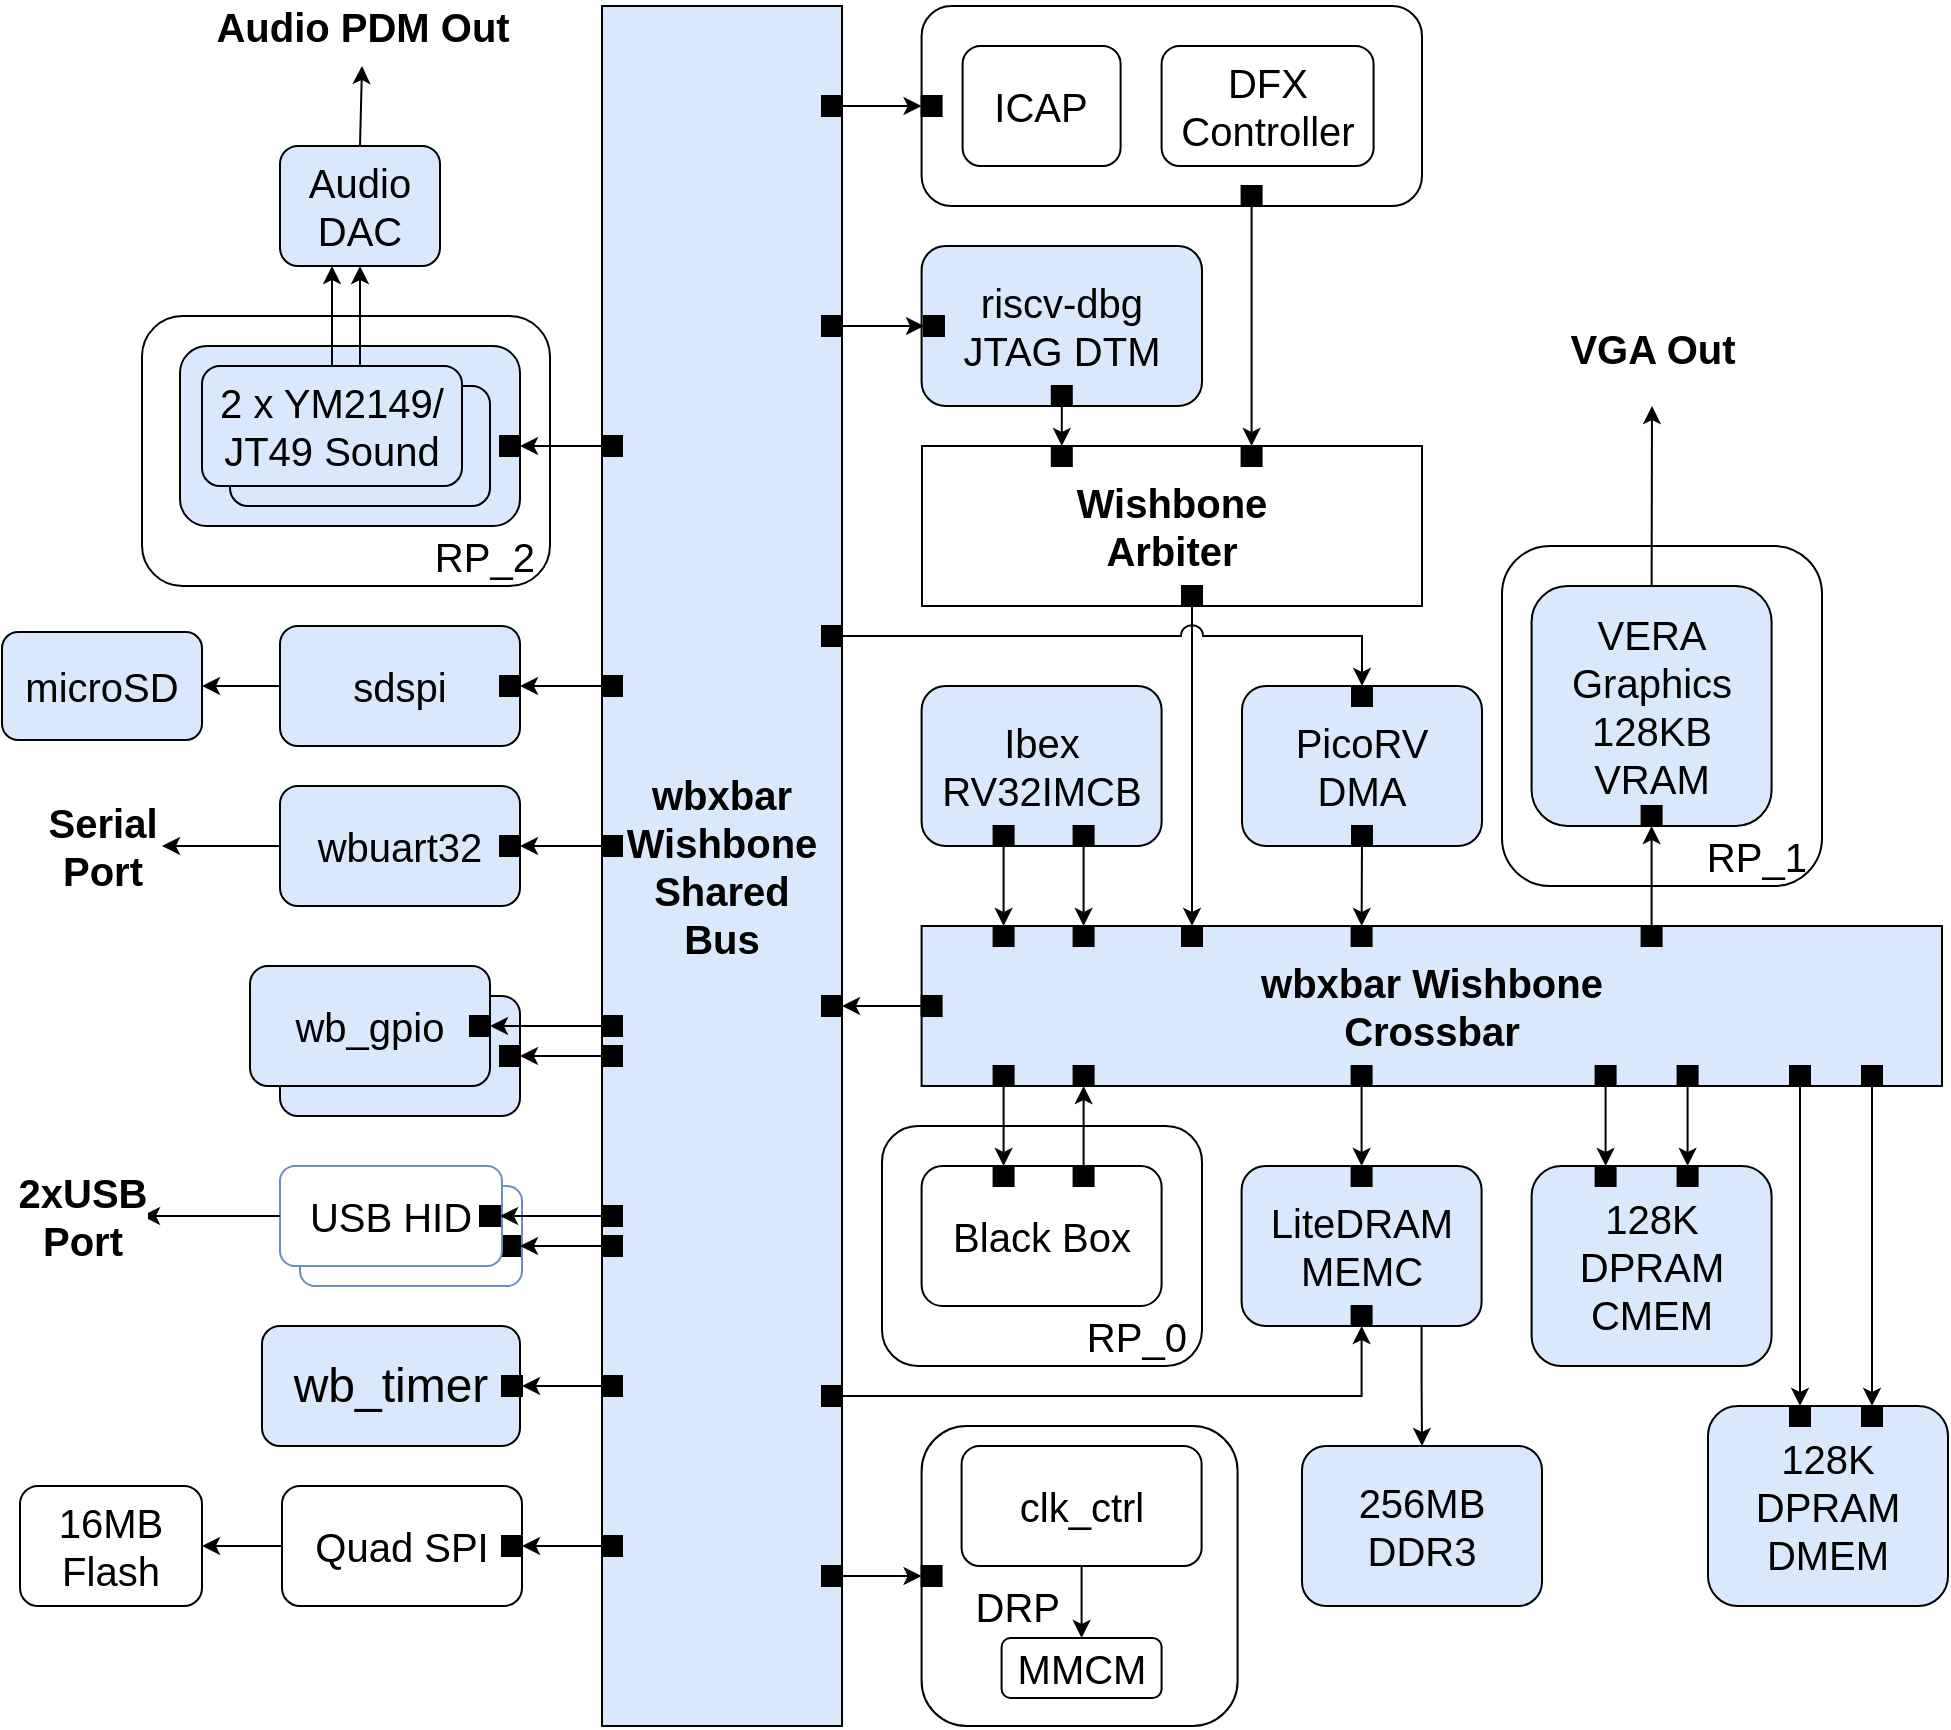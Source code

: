 <mxfile version="19.0.3" type="device"><diagram id="0d0418cf-194d-6f34-59b4-59e4f961d9f4" name="Page-1"><mxGraphModel dx="2580" dy="2168" grid="1" gridSize="10" guides="1" tooltips="1" connect="1" arrows="1" fold="1" page="1" pageScale="1" pageWidth="850" pageHeight="1100" background="#ffffff" math="0" shadow="0"><root><mxCell id="0"/><mxCell id="1" parent="0"/><mxCell id="vOdKWW2uF6KcDU7mGMfG-1" value="Wishbone&lt;br&gt;Arbiter" style="rounded=0;whiteSpace=wrap;html=1;fontSize=20;fontStyle=1" parent="1" vertex="1"><mxGeometry y="-80" width="250" height="80" as="geometry"/></mxCell><mxCell id="PTtlULXs9aAdY1gIThPs-3" value="&lt;font style=&quot;font-size: 20px;&quot;&gt;RP_2&amp;nbsp;&lt;/font&gt;" style="rounded=1;whiteSpace=wrap;html=1;strokeColor=default;fillColor=default;align=right;verticalAlign=bottom;" parent="1" vertex="1"><mxGeometry x="-390" y="-145" width="204" height="135" as="geometry"/></mxCell><mxCell id="PTtlULXs9aAdY1gIThPs-2" value="&lt;font style=&quot;font-size: 20px;&quot;&gt;RP_0&amp;nbsp;&lt;/font&gt;" style="rounded=1;whiteSpace=wrap;html=1;strokeColor=default;fillColor=default;align=right;verticalAlign=bottom;" parent="1" vertex="1"><mxGeometry x="-20" y="260" width="160" height="120" as="geometry"/></mxCell><mxCell id="PTtlULXs9aAdY1gIThPs-1" value="&lt;font style=&quot;font-size: 20px;&quot;&gt;RP_1&amp;nbsp;&lt;/font&gt;" style="rounded=1;whiteSpace=wrap;html=1;strokeColor=default;fillColor=default;align=right;verticalAlign=bottom;" parent="1" vertex="1"><mxGeometry x="290" y="-30" width="160" height="170" as="geometry"/></mxCell><mxCell id="FLBWLRREEo4RobXQaIjN-500" value="" style="rounded=1;whiteSpace=wrap;html=1;fontSize=20;fillColor=#DAE8FC;" parent="1" vertex="1"><mxGeometry x="-371" y="-130" width="170" height="90" as="geometry"/></mxCell><mxCell id="FLBWLRREEo4RobXQaIjN-583" value="" style="endArrow=classic;html=1;rounded=0;fontSize=20;" parent="1" source="FLBWLRREEo4RobXQaIjN-495" target="FLBWLRREEo4RobXQaIjN-580" edge="1"><mxGeometry width="50" height="50" relative="1" as="geometry"><mxPoint x="-280" y="-80" as="sourcePoint"/><mxPoint x="-230" y="-90" as="targetPoint"/></mxGeometry></mxCell><mxCell id="FLBWLRREEo4RobXQaIjN-495" value="YM2149" style="rounded=1;whiteSpace=wrap;html=1;fontSize=20;fillColor=#DAE8FC;" parent="1" vertex="1"><mxGeometry x="-346" y="-110" width="130" height="60" as="geometry"/></mxCell><mxCell id="FLBWLRREEo4RobXQaIjN-571" value="" style="rounded=1;whiteSpace=wrap;html=1;fontSize=20;" parent="1" vertex="1"><mxGeometry x="-0.2" y="-300" width="250.2" height="100" as="geometry"/></mxCell><mxCell id="FLBWLRREEo4RobXQaIjN-517" value="USB HID" style="rounded=1;whiteSpace=wrap;html=1;fontSize=20;fillColor=default;strokeColor=#6c8ebf;" parent="1" vertex="1"><mxGeometry x="-311" y="290" width="111" height="50" as="geometry"/></mxCell><mxCell id="FLBWLRREEo4RobXQaIjN-560" value="" style="rounded=0;whiteSpace=wrap;html=1;fontSize=20;fillColor=#000000;strokeColor=#000000;" parent="1" vertex="1"><mxGeometry x="-211" y="315" width="10" height="10" as="geometry"/></mxCell><mxCell id="FLBWLRREEo4RobXQaIjN-397" value="wbxbar Wishbone&lt;br&gt;Crossbar" style="rounded=0;whiteSpace=wrap;html=1;fontSize=20;fontStyle=1;fillColor=#DAE8FC;" parent="1" vertex="1"><mxGeometry x="-0.2" y="160" width="510.2" height="80" as="geometry"/></mxCell><mxCell id="FLBWLRREEo4RobXQaIjN-398" value="128K&lt;br&gt;DPRAM&lt;br&gt;CMEM" style="rounded=1;whiteSpace=wrap;html=1;fontSize=20;fillColor=#DAE8FC;" parent="1" vertex="1"><mxGeometry x="304.8" y="280" width="120" height="100" as="geometry"/></mxCell><mxCell id="FLBWLRREEo4RobXQaIjN-399" value="128K&lt;br&gt;DPRAM&lt;br&gt;DMEM" style="rounded=1;whiteSpace=wrap;html=1;fontSize=20;fillColor=#DAE8FC;" parent="1" vertex="1"><mxGeometry x="393" y="400" width="120" height="100" as="geometry"/></mxCell><mxCell id="FLBWLRREEo4RobXQaIjN-400" value="Ibex&lt;br style=&quot;font-size: 20px&quot;&gt;RV32IMCB&lt;br style=&quot;font-size: 20px&quot;&gt;" style="rounded=1;whiteSpace=wrap;html=1;fontSize=20;fillColor=#dae8fc;strokeColor=#000000;" parent="1" vertex="1"><mxGeometry x="-0.2" y="40" width="120" height="80" as="geometry"/></mxCell><mxCell id="FLBWLRREEo4RobXQaIjN-401" value="riscv-dbg&lt;br style=&quot;font-size: 20px;&quot;&gt;JTAG DTM&lt;br style=&quot;font-size: 20px;&quot;&gt;" style="rounded=1;whiteSpace=wrap;html=1;fontSize=20;fillColor=#DAE8FC;strokeColor=default;" parent="1" vertex="1"><mxGeometry x="-0.2" y="-180" width="140.2" height="80" as="geometry"/></mxCell><mxCell id="FLBWLRREEo4RobXQaIjN-402" value="LiteDRAM MEMC" style="rounded=1;whiteSpace=wrap;html=1;fontSize=20;fillColor=#DAE8FC;strokeColor=default;" parent="1" vertex="1"><mxGeometry x="159.8" y="280" width="120" height="80" as="geometry"/></mxCell><mxCell id="FLBWLRREEo4RobXQaIjN-403" value="PicoRV&lt;br&gt;DMA" style="rounded=1;whiteSpace=wrap;html=1;fontSize=20;fillColor=#DAE8FC;" parent="1" vertex="1"><mxGeometry x="160" y="40" width="120" height="80" as="geometry"/></mxCell><mxCell id="FLBWLRREEo4RobXQaIjN-404" value="VERA Graphics&lt;br&gt;128KB VRAM&lt;br&gt;" style="rounded=1;whiteSpace=wrap;html=1;fontSize=20;fillColor=#dae8fc;strokeColor=#000000;" parent="1" vertex="1"><mxGeometry x="304.8" y="-10" width="120" height="120" as="geometry"/></mxCell><mxCell id="FLBWLRREEo4RobXQaIjN-405" value="Black Box" style="rounded=1;whiteSpace=wrap;html=1;fontSize=20;" parent="1" vertex="1"><mxGeometry x="-0.2" y="280" width="120" height="70" as="geometry"/></mxCell><mxCell id="FLBWLRREEo4RobXQaIjN-419" value="" style="rounded=0;whiteSpace=wrap;html=1;fontSize=20;fillColor=#000000;" parent="1" vertex="1"><mxGeometry x="35.8" y="160" width="10" height="10" as="geometry"/></mxCell><mxCell id="FLBWLRREEo4RobXQaIjN-422" value="" style="endArrow=classic;html=1;rounded=0;fontSize=20;" parent="1" source="FLBWLRREEo4RobXQaIjN-441" edge="1"><mxGeometry width="50" height="50" relative="1" as="geometry"><mxPoint x="40.8" y="130" as="sourcePoint"/><mxPoint x="40.8" y="160" as="targetPoint"/></mxGeometry></mxCell><mxCell id="FLBWLRREEo4RobXQaIjN-429" value="" style="endArrow=classic;html=1;rounded=0;fontSize=20;" parent="1" source="FLBWLRREEo4RobXQaIjN-442" target="FLBWLRREEo4RobXQaIjN-430" edge="1"><mxGeometry width="50" height="50" relative="1" as="geometry"><mxPoint x="80.8" y="130" as="sourcePoint"/><mxPoint x="-185.2" y="195" as="targetPoint"/></mxGeometry></mxCell><mxCell id="FLBWLRREEo4RobXQaIjN-430" value="" style="rounded=0;whiteSpace=wrap;html=1;fontSize=20;fillColor=#000000;" parent="1" vertex="1"><mxGeometry x="75.8" y="160" width="10" height="10" as="geometry"/></mxCell><mxCell id="FLBWLRREEo4RobXQaIjN-432" value="" style="rounded=0;whiteSpace=wrap;html=1;fontSize=20;fillColor=#000000;" parent="1" vertex="1"><mxGeometry x="64.9" y="-110" width="10" height="10" as="geometry"/></mxCell><mxCell id="FLBWLRREEo4RobXQaIjN-434" value="" style="endArrow=classic;html=1;rounded=0;fontSize=20;edgeStyle=orthogonalEdgeStyle;entryX=0.5;entryY=0;entryDx=0;entryDy=0;" parent="1" source="FLBWLRREEo4RobXQaIjN-432" target="vOdKWW2uF6KcDU7mGMfG-5" edge="1"><mxGeometry width="50" height="50" relative="1" as="geometry"><mxPoint x="-290.2" y="280" as="sourcePoint"/><mxPoint x="-240.2" y="230" as="targetPoint"/></mxGeometry></mxCell><mxCell id="FLBWLRREEo4RobXQaIjN-441" value="" style="rounded=0;whiteSpace=wrap;html=1;fontSize=20;fillColor=#000000;" parent="1" vertex="1"><mxGeometry x="35.8" y="110" width="10" height="10" as="geometry"/></mxCell><mxCell id="FLBWLRREEo4RobXQaIjN-442" value="" style="rounded=0;whiteSpace=wrap;html=1;fontSize=20;fillColor=#000000;" parent="1" vertex="1"><mxGeometry x="75.8" y="110" width="10" height="10" as="geometry"/></mxCell><mxCell id="FLBWLRREEo4RobXQaIjN-444" value="" style="rounded=0;whiteSpace=wrap;html=1;fontSize=20;fillColor=#000000;" parent="1" vertex="1"><mxGeometry x="359.8" y="160" width="10" height="10" as="geometry"/></mxCell><mxCell id="FLBWLRREEo4RobXQaIjN-445" value="" style="rounded=0;whiteSpace=wrap;html=1;fontSize=20;fillColor=#000000;" parent="1" vertex="1"><mxGeometry x="359.8" y="100" width="10" height="10" as="geometry"/></mxCell><mxCell id="FLBWLRREEo4RobXQaIjN-446" value="" style="endArrow=classic;html=1;rounded=0;fontSize=20;" parent="1" source="FLBWLRREEo4RobXQaIjN-444" target="FLBWLRREEo4RobXQaIjN-445" edge="1"><mxGeometry width="50" height="50" relative="1" as="geometry"><mxPoint x="114.8" y="370" as="sourcePoint"/><mxPoint x="164.8" y="320" as="targetPoint"/></mxGeometry></mxCell><mxCell id="FLBWLRREEo4RobXQaIjN-448" value="" style="rounded=0;whiteSpace=wrap;html=1;fontSize=20;fillColor=#000000;" parent="1" vertex="1"><mxGeometry x="215.0" y="110" width="10" height="10" as="geometry"/></mxCell><mxCell id="FLBWLRREEo4RobXQaIjN-449" value="" style="rounded=0;whiteSpace=wrap;html=1;fontSize=20;fillColor=#000000;" parent="1" vertex="1"><mxGeometry x="214.8" y="160" width="10" height="10" as="geometry"/></mxCell><mxCell id="FLBWLRREEo4RobXQaIjN-450" value="" style="endArrow=classic;html=1;rounded=0;fontSize=20;" parent="1" source="FLBWLRREEo4RobXQaIjN-448" target="FLBWLRREEo4RobXQaIjN-449" edge="1"><mxGeometry width="50" height="50" relative="1" as="geometry"><mxPoint x="129.8" y="270" as="sourcePoint"/><mxPoint x="179.8" y="220" as="targetPoint"/></mxGeometry></mxCell><mxCell id="FLBWLRREEo4RobXQaIjN-455" value="" style="rounded=0;whiteSpace=wrap;html=1;fontSize=20;fillColor=#000000;" parent="1" vertex="1"><mxGeometry x="35.8" y="280" width="10" height="10" as="geometry"/></mxCell><mxCell id="FLBWLRREEo4RobXQaIjN-456" value="" style="rounded=0;whiteSpace=wrap;html=1;fontSize=20;fillColor=#000000;" parent="1" vertex="1"><mxGeometry x="35.8" y="230" width="10" height="10" as="geometry"/></mxCell><mxCell id="FLBWLRREEo4RobXQaIjN-457" value="" style="endArrow=classic;html=1;rounded=0;fontSize=20;" parent="1" source="FLBWLRREEo4RobXQaIjN-456" target="FLBWLRREEo4RobXQaIjN-455" edge="1"><mxGeometry width="50" height="50" relative="1" as="geometry"><mxPoint x="139.8" y="280" as="sourcePoint"/><mxPoint x="189.8" y="230" as="targetPoint"/></mxGeometry></mxCell><mxCell id="FLBWLRREEo4RobXQaIjN-459" value="" style="rounded=0;whiteSpace=wrap;html=1;fontSize=20;fillColor=#000000;" parent="1" vertex="1"><mxGeometry x="75.8" y="230" width="10" height="10" as="geometry"/></mxCell><mxCell id="FLBWLRREEo4RobXQaIjN-460" value="" style="rounded=0;whiteSpace=wrap;html=1;fontSize=20;fillColor=#000000;" parent="1" vertex="1"><mxGeometry x="75.8" y="280" width="10" height="10" as="geometry"/></mxCell><mxCell id="FLBWLRREEo4RobXQaIjN-461" value="" style="endArrow=classic;html=1;rounded=0;fontSize=20;" parent="1" source="FLBWLRREEo4RobXQaIjN-460" target="FLBWLRREEo4RobXQaIjN-459" edge="1"><mxGeometry width="50" height="50" relative="1" as="geometry"><mxPoint x="139.8" y="280" as="sourcePoint"/><mxPoint x="189.8" y="230" as="targetPoint"/></mxGeometry></mxCell><mxCell id="FLBWLRREEo4RobXQaIjN-462" value="" style="rounded=0;whiteSpace=wrap;html=1;fontSize=20;fillColor=#000000;" parent="1" vertex="1"><mxGeometry x="214.8" y="280" width="10" height="10" as="geometry"/></mxCell><mxCell id="FLBWLRREEo4RobXQaIjN-463" value="" style="rounded=0;whiteSpace=wrap;html=1;fontSize=20;fillColor=#000000;" parent="1" vertex="1"><mxGeometry x="214.8" y="230" width="10" height="10" as="geometry"/></mxCell><mxCell id="FLBWLRREEo4RobXQaIjN-464" value="" style="endArrow=classic;html=1;rounded=0;fontSize=20;" parent="1" source="FLBWLRREEo4RobXQaIjN-463" target="FLBWLRREEo4RobXQaIjN-462" edge="1"><mxGeometry width="50" height="50" relative="1" as="geometry"><mxPoint x="139.8" y="280" as="sourcePoint"/><mxPoint x="189.8" y="230" as="targetPoint"/></mxGeometry></mxCell><mxCell id="FLBWLRREEo4RobXQaIjN-466" value="" style="rounded=0;whiteSpace=wrap;html=1;fontSize=20;fillColor=#000000;" parent="1" vertex="1"><mxGeometry x="336.8" y="280" width="10" height="10" as="geometry"/></mxCell><mxCell id="FLBWLRREEo4RobXQaIjN-467" value="" style="rounded=0;whiteSpace=wrap;html=1;fontSize=20;fillColor=#000000;" parent="1" vertex="1"><mxGeometry x="336.8" y="230" width="10" height="10" as="geometry"/></mxCell><mxCell id="FLBWLRREEo4RobXQaIjN-468" value="" style="endArrow=classic;html=1;rounded=0;fontSize=20;" parent="1" source="FLBWLRREEo4RobXQaIjN-467" target="FLBWLRREEo4RobXQaIjN-466" edge="1"><mxGeometry width="50" height="50" relative="1" as="geometry"><mxPoint x="124.8" y="280" as="sourcePoint"/><mxPoint x="174.8" y="230" as="targetPoint"/></mxGeometry></mxCell><mxCell id="FLBWLRREEo4RobXQaIjN-469" value="" style="rounded=0;whiteSpace=wrap;html=1;fontSize=20;fillColor=#000000;" parent="1" vertex="1"><mxGeometry x="377.8" y="280" width="10" height="10" as="geometry"/></mxCell><mxCell id="FLBWLRREEo4RobXQaIjN-470" value="" style="rounded=0;whiteSpace=wrap;html=1;fontSize=20;fillColor=#000000;" parent="1" vertex="1"><mxGeometry x="377.8" y="230" width="10" height="10" as="geometry"/></mxCell><mxCell id="FLBWLRREEo4RobXQaIjN-471" value="" style="endArrow=classic;html=1;rounded=0;fontSize=20;" parent="1" source="FLBWLRREEo4RobXQaIjN-470" target="FLBWLRREEo4RobXQaIjN-469" edge="1"><mxGeometry width="50" height="50" relative="1" as="geometry"><mxPoint x="124.8" y="280" as="sourcePoint"/><mxPoint x="174.8" y="230" as="targetPoint"/></mxGeometry></mxCell><mxCell id="FLBWLRREEo4RobXQaIjN-472" value="" style="rounded=0;whiteSpace=wrap;html=1;fontSize=20;fillColor=#000000;" parent="1" vertex="1"><mxGeometry x="434" y="400" width="10" height="10" as="geometry"/></mxCell><mxCell id="FLBWLRREEo4RobXQaIjN-473" value="" style="rounded=0;whiteSpace=wrap;html=1;fontSize=20;fillColor=#000000;" parent="1" vertex="1"><mxGeometry x="434" y="230" width="10" height="10" as="geometry"/></mxCell><mxCell id="FLBWLRREEo4RobXQaIjN-474" value="" style="endArrow=classic;html=1;rounded=0;fontSize=20;" parent="1" source="FLBWLRREEo4RobXQaIjN-473" target="FLBWLRREEo4RobXQaIjN-472" edge="1"><mxGeometry width="50" height="50" relative="1" as="geometry"><mxPoint x="124.8" y="280" as="sourcePoint"/><mxPoint x="174.8" y="230" as="targetPoint"/></mxGeometry></mxCell><mxCell id="FLBWLRREEo4RobXQaIjN-475" value="" style="rounded=0;whiteSpace=wrap;html=1;fontSize=20;fillColor=#000000;" parent="1" vertex="1"><mxGeometry x="470.0" y="400" width="10" height="10" as="geometry"/></mxCell><mxCell id="FLBWLRREEo4RobXQaIjN-476" value="" style="rounded=0;whiteSpace=wrap;html=1;fontSize=20;fillColor=#000000;" parent="1" vertex="1"><mxGeometry x="470.0" y="230" width="10" height="10" as="geometry"/></mxCell><mxCell id="FLBWLRREEo4RobXQaIjN-477" value="" style="endArrow=classic;html=1;rounded=0;fontSize=20;" parent="1" source="FLBWLRREEo4RobXQaIjN-476" target="FLBWLRREEo4RobXQaIjN-475" edge="1"><mxGeometry width="50" height="50" relative="1" as="geometry"><mxPoint x="124.8" y="280" as="sourcePoint"/><mxPoint x="174.8" y="230" as="targetPoint"/></mxGeometry></mxCell><mxCell id="FLBWLRREEo4RobXQaIjN-479" value="&lt;b&gt;wbxbar&lt;br&gt;Wishbone&lt;br&gt;Shared&lt;br&gt;Bus&lt;/b&gt;" style="rounded=0;whiteSpace=wrap;html=1;fontSize=20;fillColor=#DAE8FC;" parent="1" vertex="1"><mxGeometry x="-160" y="-300" width="120" height="860" as="geometry"/></mxCell><mxCell id="FLBWLRREEo4RobXQaIjN-480" value="" style="rounded=0;whiteSpace=wrap;html=1;fontSize=20;fillColor=#000000;" parent="1" vertex="1"><mxGeometry x="-50" y="195" width="10" height="10" as="geometry"/></mxCell><mxCell id="FLBWLRREEo4RobXQaIjN-481" value="" style="rounded=0;whiteSpace=wrap;html=1;fontSize=20;fillColor=#000000;" parent="1" vertex="1"><mxGeometry x="-0.2" y="195" width="10" height="10" as="geometry"/></mxCell><mxCell id="FLBWLRREEo4RobXQaIjN-482" value="" style="endArrow=classic;html=1;rounded=0;fontSize=20;edgeStyle=orthogonalEdgeStyle;" parent="1" source="FLBWLRREEo4RobXQaIjN-481" target="FLBWLRREEo4RobXQaIjN-480" edge="1"><mxGeometry width="50" height="50" relative="1" as="geometry"><mxPoint x="140" y="400" as="sourcePoint"/><mxPoint x="190" y="350" as="targetPoint"/></mxGeometry></mxCell><mxCell id="FLBWLRREEo4RobXQaIjN-485" value="" style="rounded=0;whiteSpace=wrap;html=1;fontSize=20;fillColor=#000000;" parent="1" vertex="1"><mxGeometry x="1.0" y="-145" width="10" height="10" as="geometry"/></mxCell><mxCell id="FLBWLRREEo4RobXQaIjN-486" value="" style="rounded=0;whiteSpace=wrap;html=1;fontSize=20;fillColor=#000000;" parent="1" vertex="1"><mxGeometry x="-50" y="-145" width="10" height="10" as="geometry"/></mxCell><mxCell id="FLBWLRREEo4RobXQaIjN-487" value="" style="endArrow=classic;html=1;rounded=0;fontSize=20;edgeStyle=orthogonalEdgeStyle;" parent="1" source="FLBWLRREEo4RobXQaIjN-486" target="FLBWLRREEo4RobXQaIjN-485" edge="1"><mxGeometry width="50" height="50" relative="1" as="geometry"><mxPoint x="140" y="280" as="sourcePoint"/><mxPoint x="190" y="230" as="targetPoint"/></mxGeometry></mxCell><mxCell id="FLBWLRREEo4RobXQaIjN-489" value="" style="rounded=0;whiteSpace=wrap;html=1;fontSize=20;fillColor=#000000;" parent="1" vertex="1"><mxGeometry x="215.0" y="40" width="10" height="10" as="geometry"/></mxCell><mxCell id="FLBWLRREEo4RobXQaIjN-490" value="" style="rounded=0;whiteSpace=wrap;html=1;fontSize=20;fillColor=#000000;" parent="1" vertex="1"><mxGeometry x="-50" y="10" width="10" height="10" as="geometry"/></mxCell><mxCell id="FLBWLRREEo4RobXQaIjN-492" value="" style="rounded=0;whiteSpace=wrap;html=1;fontSize=20;fillColor=#000000;" parent="1" vertex="1"><mxGeometry x="214.8" y="350" width="10" height="10" as="geometry"/></mxCell><mxCell id="FLBWLRREEo4RobXQaIjN-493" value="" style="rounded=0;whiteSpace=wrap;html=1;fontSize=20;fillColor=#000000;" parent="1" vertex="1"><mxGeometry x="-50" y="390" width="10" height="10" as="geometry"/></mxCell><mxCell id="FLBWLRREEo4RobXQaIjN-494" value="" style="endArrow=classic;html=1;rounded=0;fontSize=20;edgeStyle=orthogonalEdgeStyle;" parent="1" source="FLBWLRREEo4RobXQaIjN-493" target="FLBWLRREEo4RobXQaIjN-492" edge="1"><mxGeometry width="50" height="50" relative="1" as="geometry"><mxPoint x="140" y="400" as="sourcePoint"/><mxPoint x="190" y="350" as="targetPoint"/></mxGeometry></mxCell><mxCell id="FLBWLRREEo4RobXQaIjN-496" value="2 x YM2149/&lt;br&gt;JT49 Sound" style="rounded=1;whiteSpace=wrap;html=1;fontSize=20;fillColor=#DAE8FC;" parent="1" vertex="1"><mxGeometry x="-360" y="-120" width="130" height="60" as="geometry"/></mxCell><mxCell id="FLBWLRREEo4RobXQaIjN-497" value="" style="rounded=0;whiteSpace=wrap;html=1;fontSize=20;fillColor=#000000;" parent="1" vertex="1"><mxGeometry x="-211" y="-85" width="10" height="10" as="geometry"/></mxCell><mxCell id="FLBWLRREEo4RobXQaIjN-498" value="" style="rounded=0;whiteSpace=wrap;html=1;fontSize=20;fillColor=#000000;" parent="1" vertex="1"><mxGeometry x="-160" y="-85" width="10" height="10" as="geometry"/></mxCell><mxCell id="FLBWLRREEo4RobXQaIjN-499" value="" style="endArrow=classic;html=1;rounded=0;fontSize=20;" parent="1" source="FLBWLRREEo4RobXQaIjN-498" target="FLBWLRREEo4RobXQaIjN-497" edge="1"><mxGeometry width="50" height="50" relative="1" as="geometry"><mxPoint x="140" y="350" as="sourcePoint"/><mxPoint x="190" y="300" as="targetPoint"/></mxGeometry></mxCell><mxCell id="FLBWLRREEo4RobXQaIjN-501" value="sdspi" style="rounded=1;whiteSpace=wrap;html=1;fontSize=20;fillColor=#DAE8FC;strokeColor=default;" parent="1" vertex="1"><mxGeometry x="-321.0" y="10" width="120" height="60" as="geometry"/></mxCell><mxCell id="FLBWLRREEo4RobXQaIjN-502" value="" style="rounded=0;whiteSpace=wrap;html=1;fontSize=20;fillColor=#000000;strokeColor=default;" parent="1" vertex="1"><mxGeometry x="-211" y="35" width="10" height="10" as="geometry"/></mxCell><mxCell id="FLBWLRREEo4RobXQaIjN-503" value="" style="rounded=0;whiteSpace=wrap;html=1;fontSize=20;fillColor=#000000;" parent="1" vertex="1"><mxGeometry x="-160" y="35" width="10" height="10" as="geometry"/></mxCell><mxCell id="FLBWLRREEo4RobXQaIjN-504" value="" style="endArrow=classic;html=1;rounded=0;fontSize=20;" parent="1" source="FLBWLRREEo4RobXQaIjN-503" target="FLBWLRREEo4RobXQaIjN-502" edge="1"><mxGeometry width="50" height="50" relative="1" as="geometry"><mxPoint x="140" y="370" as="sourcePoint"/><mxPoint x="190" y="320" as="targetPoint"/></mxGeometry></mxCell><mxCell id="FLBWLRREEo4RobXQaIjN-505" value="wbuart32" style="rounded=1;whiteSpace=wrap;html=1;fontSize=20;fillColor=#DAE8FC;strokeColor=default;" parent="1" vertex="1"><mxGeometry x="-321.0" y="90" width="120" height="60" as="geometry"/></mxCell><mxCell id="FLBWLRREEo4RobXQaIjN-506" value="" style="rounded=0;whiteSpace=wrap;html=1;fontSize=20;fillColor=#000000;" parent="1" vertex="1"><mxGeometry x="-211" y="115" width="10" height="10" as="geometry"/></mxCell><mxCell id="FLBWLRREEo4RobXQaIjN-507" value="" style="rounded=0;whiteSpace=wrap;html=1;fontSize=20;fillColor=#000000;" parent="1" vertex="1"><mxGeometry x="-160" y="115" width="10" height="10" as="geometry"/></mxCell><mxCell id="FLBWLRREEo4RobXQaIjN-508" value="" style="endArrow=classic;html=1;rounded=0;fontSize=20;" parent="1" source="FLBWLRREEo4RobXQaIjN-507" target="FLBWLRREEo4RobXQaIjN-506" edge="1"><mxGeometry width="50" height="50" relative="1" as="geometry"><mxPoint x="140" y="370" as="sourcePoint"/><mxPoint x="190" y="320" as="targetPoint"/></mxGeometry></mxCell><mxCell id="FLBWLRREEo4RobXQaIjN-509" value="wb_gpio" style="rounded=1;whiteSpace=wrap;html=1;fontSize=20;fillColor=#DAE8FC;strokeColor=default;" parent="1" vertex="1"><mxGeometry x="-321" y="195" width="120" height="60" as="geometry"/></mxCell><mxCell id="FLBWLRREEo4RobXQaIjN-510" value="" style="rounded=0;whiteSpace=wrap;html=1;fontSize=20;fillColor=#000000;" parent="1" vertex="1"><mxGeometry x="-211" y="220" width="10" height="10" as="geometry"/></mxCell><mxCell id="FLBWLRREEo4RobXQaIjN-511" value="" style="rounded=0;whiteSpace=wrap;html=1;fontSize=20;fillColor=#000000;" parent="1" vertex="1"><mxGeometry x="-160" y="220" width="10" height="10" as="geometry"/></mxCell><mxCell id="FLBWLRREEo4RobXQaIjN-512" value="" style="endArrow=classic;html=1;rounded=0;fontSize=20;" parent="1" source="FLBWLRREEo4RobXQaIjN-511" target="FLBWLRREEo4RobXQaIjN-510" edge="1"><mxGeometry width="50" height="50" relative="1" as="geometry"><mxPoint x="140" y="400" as="sourcePoint"/><mxPoint x="190" y="350" as="targetPoint"/></mxGeometry></mxCell><mxCell id="FLBWLRREEo4RobXQaIjN-513" value="USB HID" style="rounded=1;whiteSpace=wrap;html=1;fontSize=20;fillColor=default;strokeColor=#6c8ebf;" parent="1" vertex="1"><mxGeometry x="-321" y="280" width="111" height="50" as="geometry"/></mxCell><mxCell id="FLBWLRREEo4RobXQaIjN-528" value="&lt;font style=&quot;font-size: 24px&quot;&gt;wb_timer&lt;br&gt;&lt;/font&gt;" style="rounded=1;whiteSpace=wrap;html=1;fillColor=#DAE8FC;strokeColor=default;" parent="1" vertex="1"><mxGeometry x="-330" y="360" width="129" height="60" as="geometry"/></mxCell><mxCell id="FLBWLRREEo4RobXQaIjN-532" value="Quad SPI" style="rounded=1;whiteSpace=wrap;html=1;fontSize=20;align=center;" parent="1" vertex="1"><mxGeometry x="-320" y="440" width="120" height="60" as="geometry"/></mxCell><mxCell id="FLBWLRREEo4RobXQaIjN-540" value="ICAP" style="rounded=1;whiteSpace=wrap;html=1;fontSize=20;align=center;" parent="1" vertex="1"><mxGeometry x="20.3" y="-280" width="79" height="60" as="geometry"/></mxCell><mxCell id="FLBWLRREEo4RobXQaIjN-545" value="DFX&lt;br style=&quot;font-size: 20px;&quot;&gt;Controller&lt;br style=&quot;font-size: 20px;&quot;&gt;" style="rounded=1;whiteSpace=wrap;html=1;fontSize=20;" parent="1" vertex="1"><mxGeometry x="119.8" y="-280" width="106" height="60" as="geometry"/></mxCell><mxCell id="FLBWLRREEo4RobXQaIjN-555" value="" style="endArrow=classic;html=1;rounded=0;fontSize=20;" parent="1" source="FLBWLRREEo4RobXQaIjN-557" target="FLBWLRREEo4RobXQaIjN-556" edge="1"><mxGeometry width="50" height="50" relative="1" as="geometry"><mxPoint x="-375" y="360" as="sourcePoint"/><mxPoint x="-350" y="310" as="targetPoint"/></mxGeometry></mxCell><mxCell id="FLBWLRREEo4RobXQaIjN-556" value="" style="rounded=0;whiteSpace=wrap;html=1;fontSize=20;fillColor=#000000;strokeColor=#000000;" parent="1" vertex="1"><mxGeometry x="-221" y="300" width="10" height="10" as="geometry"/></mxCell><mxCell id="FLBWLRREEo4RobXQaIjN-557" value="" style="rounded=0;whiteSpace=wrap;html=1;fontSize=20;strokeColor=#000000;fillColor=#000000;" parent="1" vertex="1"><mxGeometry x="-160" y="300" width="10" height="10" as="geometry"/></mxCell><mxCell id="FLBWLRREEo4RobXQaIjN-559" value="" style="endArrow=classic;html=1;rounded=0;fontSize=20;" parent="1" source="FLBWLRREEo4RobXQaIjN-561" target="FLBWLRREEo4RobXQaIjN-560" edge="1"><mxGeometry width="50" height="50" relative="1" as="geometry"><mxPoint x="-375" y="360" as="sourcePoint"/><mxPoint x="-350" y="310" as="targetPoint"/></mxGeometry></mxCell><mxCell id="FLBWLRREEo4RobXQaIjN-561" value="" style="rounded=0;whiteSpace=wrap;html=1;fontSize=20;strokeColor=#000000;fillColor=#000000;" parent="1" vertex="1"><mxGeometry x="-160" y="315" width="10" height="10" as="geometry"/></mxCell><mxCell id="FLBWLRREEo4RobXQaIjN-562" value="" style="endArrow=classic;html=1;rounded=0;fontSize=20;" parent="1" source="FLBWLRREEo4RobXQaIjN-564" target="FLBWLRREEo4RobXQaIjN-563" edge="1"><mxGeometry width="50" height="50" relative="1" as="geometry"><mxPoint x="-375" y="360" as="sourcePoint"/><mxPoint x="-350" y="310" as="targetPoint"/></mxGeometry></mxCell><mxCell id="FLBWLRREEo4RobXQaIjN-563" value="" style="rounded=0;whiteSpace=wrap;html=1;fontSize=20;fillColor=#000000;strokeColor=#000000;" parent="1" vertex="1"><mxGeometry x="-210" y="385" width="10" height="10" as="geometry"/></mxCell><mxCell id="FLBWLRREEo4RobXQaIjN-564" value="" style="rounded=0;whiteSpace=wrap;html=1;fontSize=20;strokeColor=#000000;fillColor=#000000;" parent="1" vertex="1"><mxGeometry x="-160" y="385" width="10" height="10" as="geometry"/></mxCell><mxCell id="FLBWLRREEo4RobXQaIjN-566" value="" style="endArrow=classic;html=1;rounded=0;fontSize=20;" parent="1" source="FLBWLRREEo4RobXQaIjN-568" target="FLBWLRREEo4RobXQaIjN-567" edge="1"><mxGeometry width="50" height="50" relative="1" as="geometry"><mxPoint x="-375" y="360" as="sourcePoint"/><mxPoint x="-350" y="310" as="targetPoint"/></mxGeometry></mxCell><mxCell id="FLBWLRREEo4RobXQaIjN-567" value="" style="rounded=0;whiteSpace=wrap;html=1;fontSize=20;fillColor=#000000;strokeColor=#000000;" parent="1" vertex="1"><mxGeometry x="-210" y="465" width="10" height="10" as="geometry"/></mxCell><mxCell id="FLBWLRREEo4RobXQaIjN-568" value="" style="rounded=0;whiteSpace=wrap;html=1;fontSize=20;strokeColor=#000000;fillColor=#000000;" parent="1" vertex="1"><mxGeometry x="-160" y="465" width="10" height="10" as="geometry"/></mxCell><mxCell id="FLBWLRREEo4RobXQaIjN-572" value="" style="endArrow=classic;html=1;rounded=0;fontSize=20;edgeStyle=orthogonalEdgeStyle;" parent="1" source="FLBWLRREEo4RobXQaIjN-574" target="FLBWLRREEo4RobXQaIjN-573" edge="1"><mxGeometry width="50" height="50" relative="1" as="geometry"><mxPoint x="-375" y="-460" as="sourcePoint"/><mxPoint x="-350" y="-510" as="targetPoint"/></mxGeometry></mxCell><mxCell id="FLBWLRREEo4RobXQaIjN-573" value="" style="rounded=0;whiteSpace=wrap;html=1;fontSize=20;fillColor=#000000;strokeColor=#000000;" parent="1" vertex="1"><mxGeometry x="159.8" y="-80" width="10" height="10" as="geometry"/></mxCell><mxCell id="FLBWLRREEo4RobXQaIjN-574" value="" style="rounded=0;whiteSpace=wrap;html=1;fontSize=20;strokeColor=#000000;fillColor=#000000;" parent="1" vertex="1"><mxGeometry x="159.8" y="-210" width="10" height="10" as="geometry"/></mxCell><mxCell id="FLBWLRREEo4RobXQaIjN-575" value="" style="endArrow=classic;html=1;rounded=0;fontSize=20;" parent="1" source="FLBWLRREEo4RobXQaIjN-577" target="FLBWLRREEo4RobXQaIjN-576" edge="1"><mxGeometry width="50" height="50" relative="1" as="geometry"><mxPoint x="-375" y="-440" as="sourcePoint"/><mxPoint x="-350" y="-490" as="targetPoint"/></mxGeometry></mxCell><mxCell id="FLBWLRREEo4RobXQaIjN-576" value="" style="rounded=0;whiteSpace=wrap;html=1;fontSize=20;fillColor=#000000;strokeColor=#000000;" parent="1" vertex="1"><mxGeometry x="-0.2" y="-255" width="10" height="10" as="geometry"/></mxCell><mxCell id="FLBWLRREEo4RobXQaIjN-577" value="" style="rounded=0;whiteSpace=wrap;html=1;fontSize=20;strokeColor=#000000;fillColor=#000000;" parent="1" vertex="1"><mxGeometry x="-50" y="-255" width="10" height="10" as="geometry"/></mxCell><mxCell id="FLBWLRREEo4RobXQaIjN-578" value="256MB DDR3" style="rounded=1;whiteSpace=wrap;html=1;fontSize=20;fillColor=#DAE8FC;strokeColor=default;" parent="1" vertex="1"><mxGeometry x="190" y="420" width="120" height="80" as="geometry"/></mxCell><mxCell id="FLBWLRREEo4RobXQaIjN-579" value="" style="endArrow=classic;html=1;rounded=0;fontSize=20;exitX=0.75;exitY=1;exitDx=0;exitDy=0;entryX=0.5;entryY=0;entryDx=0;entryDy=0;edgeStyle=orthogonalEdgeStyle;" parent="1" source="FLBWLRREEo4RobXQaIjN-402" target="FLBWLRREEo4RobXQaIjN-578" edge="1"><mxGeometry width="50" height="50" relative="1" as="geometry"><mxPoint x="240" y="500" as="sourcePoint"/><mxPoint x="290" y="450" as="targetPoint"/></mxGeometry></mxCell><mxCell id="FLBWLRREEo4RobXQaIjN-580" value="Audio DAC" style="rounded=1;whiteSpace=wrap;html=1;fontColor=#000000;strokeColor=#000000;strokeWidth=1;fillColor=#DAE8FC;fontSize=20;" parent="1" vertex="1"><mxGeometry x="-321" y="-230" width="80" height="60" as="geometry"/></mxCell><mxCell id="FLBWLRREEo4RobXQaIjN-585" value="" style="endArrow=classic;html=1;rounded=0;fontSize=20;" parent="1" source="FLBWLRREEo4RobXQaIjN-496" edge="1"><mxGeometry width="50" height="50" relative="1" as="geometry"><mxPoint x="-280" y="-40" as="sourcePoint"/><mxPoint x="-295" y="-170" as="targetPoint"/></mxGeometry></mxCell><mxCell id="FLBWLRREEo4RobXQaIjN-586" value="microSD" style="rounded=1;whiteSpace=wrap;html=1;fontSize=20;align=center;fillColor=#DAE8FC;strokeColor=default;" parent="1" vertex="1"><mxGeometry x="-460" y="13" width="100" height="54" as="geometry"/></mxCell><mxCell id="FLBWLRREEo4RobXQaIjN-587" value="" style="endArrow=classic;html=1;rounded=0;fontSize=20;strokeColor=default;" parent="1" source="FLBWLRREEo4RobXQaIjN-501" target="FLBWLRREEo4RobXQaIjN-586" edge="1"><mxGeometry width="50" height="50" relative="1" as="geometry"><mxPoint x="-130" y="270" as="sourcePoint"/><mxPoint x="-80" y="220" as="targetPoint"/></mxGeometry></mxCell><mxCell id="FLBWLRREEo4RobXQaIjN-588" value="16MB Flash" style="rounded=1;whiteSpace=wrap;html=1;fontSize=20;align=center;" parent="1" vertex="1"><mxGeometry x="-451" y="440" width="91" height="60" as="geometry"/></mxCell><mxCell id="FLBWLRREEo4RobXQaIjN-589" value="" style="endArrow=classic;html=1;rounded=0;fontSize=20;" parent="1" source="FLBWLRREEo4RobXQaIjN-532" target="FLBWLRREEo4RobXQaIjN-588" edge="1"><mxGeometry width="50" height="50" relative="1" as="geometry"><mxPoint x="-160" y="270" as="sourcePoint"/><mxPoint x="-110" y="220" as="targetPoint"/></mxGeometry></mxCell><mxCell id="FLBWLRREEo4RobXQaIjN-591" value="" style="rounded=1;whiteSpace=wrap;html=1;fontSize=20;align=center;" parent="1" vertex="1"><mxGeometry x="-0.2" y="410" width="158" height="150" as="geometry"/></mxCell><mxCell id="FLBWLRREEo4RobXQaIjN-593" value="clk_ctrl" style="rounded=1;whiteSpace=wrap;html=1;fontSize=20;align=center;" parent="1" vertex="1"><mxGeometry x="19.8" y="420" width="120" height="60" as="geometry"/></mxCell><mxCell id="FLBWLRREEo4RobXQaIjN-596" value="MMCM" style="rounded=1;whiteSpace=wrap;html=1;fontSize=20;align=center;" parent="1" vertex="1"><mxGeometry x="39.8" y="516" width="80" height="30" as="geometry"/></mxCell><mxCell id="FLBWLRREEo4RobXQaIjN-597" value="DRP" style="endArrow=classic;html=1;strokeWidth=1;fontSize=20;align=right;entryX=0.5;entryY=0;" parent="1" source="FLBWLRREEo4RobXQaIjN-593" target="FLBWLRREEo4RobXQaIjN-596" edge="1"><mxGeometry x="0.111" y="-10" width="50" height="50" relative="1" as="geometry"><mxPoint x="59.8" y="480" as="sourcePoint"/><mxPoint x="67.8" y="505" as="targetPoint"/><mxPoint as="offset"/></mxGeometry></mxCell><mxCell id="FLBWLRREEo4RobXQaIjN-598" value="" style="endArrow=classic;html=1;rounded=0;fontSize=20;" parent="1" source="FLBWLRREEo4RobXQaIjN-600" target="FLBWLRREEo4RobXQaIjN-599" edge="1"><mxGeometry width="50" height="50" relative="1" as="geometry"><mxPoint x="-375" y="360" as="sourcePoint"/><mxPoint x="-350" y="310" as="targetPoint"/></mxGeometry></mxCell><mxCell id="FLBWLRREEo4RobXQaIjN-599" value="" style="rounded=0;whiteSpace=wrap;html=1;fontSize=20;fillColor=#000000;strokeColor=#000000;" parent="1" vertex="1"><mxGeometry x="-0.2" y="480" width="10" height="10" as="geometry"/></mxCell><mxCell id="FLBWLRREEo4RobXQaIjN-600" value="" style="rounded=0;whiteSpace=wrap;html=1;fontSize=20;strokeColor=#000000;fillColor=#000000;" parent="1" vertex="1"><mxGeometry x="-50" y="480" width="10" height="10" as="geometry"/></mxCell><mxCell id="FLBWLRREEo4RobXQaIjN-602" value="&lt;b&gt;Audio PDM Out&lt;/b&gt;" style="endArrow=classic;html=1;rounded=0;fontSize=20;exitX=0.5;exitY=0;exitDx=0;exitDy=0;" parent="1" source="FLBWLRREEo4RobXQaIjN-580" edge="1"><mxGeometry x="1" y="20" width="50" height="50" relative="1" as="geometry"><mxPoint y="-380" as="sourcePoint"/><mxPoint x="-280" y="-270" as="targetPoint"/><mxPoint x="20" y="-20" as="offset"/></mxGeometry></mxCell><mxCell id="FLBWLRREEo4RobXQaIjN-603" value="VGA Out" style="endArrow=classic;html=1;rounded=0;fontSize=20;exitX=0.5;exitY=0;exitDx=0;exitDy=0;fontStyle=1" parent="1" source="FLBWLRREEo4RobXQaIjN-404" edge="1"><mxGeometry x="1" y="30" width="50" height="50" relative="1" as="geometry"><mxPoint x="-15" y="60" as="sourcePoint"/><mxPoint x="365" y="-100" as="targetPoint"/><mxPoint x="30" y="-29" as="offset"/></mxGeometry></mxCell><mxCell id="FLBWLRREEo4RobXQaIjN-604" value="&lt;b&gt;Serial&lt;br&gt;Port&lt;/b&gt;" style="endArrow=classic;html=1;rounded=0;fontSize=20;exitX=0;exitY=0.5;exitDx=0;exitDy=0;" parent="1" source="FLBWLRREEo4RobXQaIjN-505" edge="1"><mxGeometry x="1" y="30" width="50" height="50" relative="1" as="geometry"><mxPoint x="-230" y="240" as="sourcePoint"/><mxPoint x="-380" y="120" as="targetPoint"/><mxPoint x="-30" y="-30" as="offset"/></mxGeometry></mxCell><mxCell id="vOdKWW2uF6KcDU7mGMfG-5" value="" style="rounded=0;whiteSpace=wrap;html=1;fontSize=20;fillColor=#000000;" parent="1" vertex="1"><mxGeometry x="64.9" y="-80" width="10" height="10" as="geometry"/></mxCell><mxCell id="vOdKWW2uF6KcDU7mGMfG-7" value="" style="endArrow=classic;html=1;rounded=0;fontSize=20;" parent="1" source="vOdKWW2uF6KcDU7mGMfG-9" target="vOdKWW2uF6KcDU7mGMfG-8" edge="1"><mxGeometry width="50" height="50" relative="1" as="geometry"><mxPoint x="90.8" y="140" as="sourcePoint"/><mxPoint x="-175.2" y="205" as="targetPoint"/></mxGeometry></mxCell><mxCell id="vOdKWW2uF6KcDU7mGMfG-8" value="" style="rounded=0;whiteSpace=wrap;html=1;fontSize=20;fillColor=#000000;" parent="1" vertex="1"><mxGeometry x="130" y="160" width="10" height="10" as="geometry"/></mxCell><mxCell id="vOdKWW2uF6KcDU7mGMfG-9" value="" style="rounded=0;whiteSpace=wrap;html=1;fontSize=20;fillColor=#000000;" parent="1" vertex="1"><mxGeometry x="130" y="-10" width="10" height="10" as="geometry"/></mxCell><mxCell id="vOdKWW2uF6KcDU7mGMfG-10" value="" style="endArrow=classic;html=1;rounded=0;fontSize=20;strokeColor=default;jumpStyle=arc;exitX=1;exitY=0.5;exitDx=0;exitDy=0;entryX=0.5;entryY=0;entryDx=0;entryDy=0;edgeStyle=orthogonalEdgeStyle;jumpSize=11;" parent="1" source="FLBWLRREEo4RobXQaIjN-490" target="FLBWLRREEo4RobXQaIjN-489" edge="1"><mxGeometry width="50" height="50" relative="1" as="geometry"><mxPoint x="220" y="-10" as="sourcePoint"/><mxPoint x="270" y="-60" as="targetPoint"/></mxGeometry></mxCell><mxCell id="vOdKWW2uF6KcDU7mGMfG-11" value="&lt;b&gt;2xUSB&lt;br&gt;Port&lt;/b&gt;" style="endArrow=classic;html=1;rounded=0;fontSize=20;exitX=0;exitY=0.5;exitDx=0;exitDy=0;" parent="1" source="FLBWLRREEo4RobXQaIjN-513" edge="1"><mxGeometry x="1" y="30" width="50" height="50" relative="1" as="geometry"><mxPoint x="-311.0" y="160" as="sourcePoint"/><mxPoint x="-390" y="305" as="targetPoint"/><mxPoint x="-30" y="-30" as="offset"/></mxGeometry></mxCell><mxCell id="7LKKXxm1RjJAEzMIIUW1-1" value="wb_gpio" style="rounded=1;whiteSpace=wrap;html=1;fontSize=20;fillColor=#DAE8FC;strokeColor=default;" parent="1" vertex="1"><mxGeometry x="-336" y="180" width="120" height="60" as="geometry"/></mxCell><mxCell id="7LKKXxm1RjJAEzMIIUW1-2" value="" style="rounded=0;whiteSpace=wrap;html=1;fontSize=20;fillColor=#000000;" parent="1" vertex="1"><mxGeometry x="-226" y="205" width="10" height="10" as="geometry"/></mxCell><mxCell id="7LKKXxm1RjJAEzMIIUW1-3" value="" style="rounded=0;whiteSpace=wrap;html=1;fontSize=20;fillColor=#000000;" parent="1" vertex="1"><mxGeometry x="-160" y="205" width="10" height="10" as="geometry"/></mxCell><mxCell id="7LKKXxm1RjJAEzMIIUW1-4" value="" style="endArrow=classic;html=1;rounded=0;fontSize=20;" parent="1" source="7LKKXxm1RjJAEzMIIUW1-3" target="7LKKXxm1RjJAEzMIIUW1-2" edge="1"><mxGeometry width="50" height="50" relative="1" as="geometry"><mxPoint x="150" y="410" as="sourcePoint"/><mxPoint x="200" y="360" as="targetPoint"/></mxGeometry></mxCell></root></mxGraphModel></diagram></mxfile>